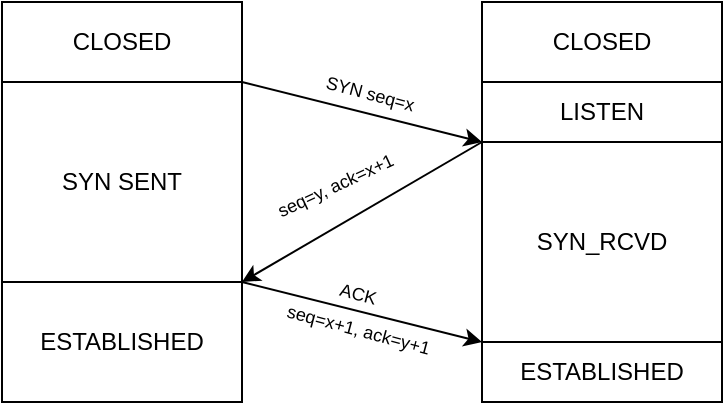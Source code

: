 <mxfile version="24.4.6" type="github">
  <diagram name="第 1 页" id="lxqsEcNkaPuK-fZSOA44">
    <mxGraphModel dx="842" dy="426" grid="1" gridSize="10" guides="1" tooltips="1" connect="1" arrows="1" fold="1" page="1" pageScale="1" pageWidth="1169" pageHeight="827" math="0" shadow="0">
      <root>
        <mxCell id="0" />
        <mxCell id="1" parent="0" />
        <mxCell id="_FQAXC7W-VBshnB_TiA--1" value="CLOSED" style="rounded=0;whiteSpace=wrap;html=1;" vertex="1" parent="1">
          <mxGeometry x="80" y="100" width="120" height="40" as="geometry" />
        </mxCell>
        <mxCell id="_FQAXC7W-VBshnB_TiA--2" value="CLOSED" style="rounded=0;whiteSpace=wrap;html=1;" vertex="1" parent="1">
          <mxGeometry x="320" y="100" width="120" height="40" as="geometry" />
        </mxCell>
        <mxCell id="_FQAXC7W-VBshnB_TiA--3" value="SYN SENT" style="rounded=0;whiteSpace=wrap;html=1;" vertex="1" parent="1">
          <mxGeometry x="80" y="140" width="120" height="100" as="geometry" />
        </mxCell>
        <mxCell id="_FQAXC7W-VBshnB_TiA--4" value="LISTEN" style="rounded=0;whiteSpace=wrap;html=1;" vertex="1" parent="1">
          <mxGeometry x="320" y="140" width="120" height="30" as="geometry" />
        </mxCell>
        <mxCell id="_FQAXC7W-VBshnB_TiA--6" value="ESTABLISHED" style="rounded=0;whiteSpace=wrap;html=1;" vertex="1" parent="1">
          <mxGeometry x="80" y="240" width="120" height="60" as="geometry" />
        </mxCell>
        <mxCell id="_FQAXC7W-VBshnB_TiA--20" value="" style="edgeStyle=orthogonalEdgeStyle;rounded=0;orthogonalLoop=1;jettySize=auto;html=1;" edge="1" parent="1" source="_FQAXC7W-VBshnB_TiA--7" target="_FQAXC7W-VBshnB_TiA--8">
          <mxGeometry relative="1" as="geometry" />
        </mxCell>
        <mxCell id="_FQAXC7W-VBshnB_TiA--7" value="ESTABLISHED" style="rounded=0;whiteSpace=wrap;html=1;" vertex="1" parent="1">
          <mxGeometry x="320" y="270" width="120" height="30" as="geometry" />
        </mxCell>
        <mxCell id="_FQAXC7W-VBshnB_TiA--8" value="SYN_RCVD" style="rounded=0;whiteSpace=wrap;html=1;" vertex="1" parent="1">
          <mxGeometry x="320" y="170" width="120" height="100" as="geometry" />
        </mxCell>
        <mxCell id="_FQAXC7W-VBshnB_TiA--10" value="" style="endArrow=classic;html=1;rounded=0;exitX=1;exitY=0;exitDx=0;exitDy=0;entryX=0;entryY=0;entryDx=0;entryDy=0;" edge="1" parent="1" source="_FQAXC7W-VBshnB_TiA--3" target="_FQAXC7W-VBshnB_TiA--8">
          <mxGeometry width="50" height="50" relative="1" as="geometry">
            <mxPoint x="290" y="200" as="sourcePoint" />
            <mxPoint x="340" y="150" as="targetPoint" />
          </mxGeometry>
        </mxCell>
        <mxCell id="_FQAXC7W-VBshnB_TiA--14" value="&lt;font style=&quot;font-size: 9px;&quot;&gt;SYN seq=x&lt;/font&gt;" style="edgeLabel;html=1;align=center;verticalAlign=middle;resizable=0;points=[];rotation=15;" vertex="1" connectable="0" parent="_FQAXC7W-VBshnB_TiA--10">
          <mxGeometry x="0.087" relative="1" as="geometry">
            <mxPoint x="-1" y="-12" as="offset" />
          </mxGeometry>
        </mxCell>
        <mxCell id="_FQAXC7W-VBshnB_TiA--11" value="" style="endArrow=classic;html=1;rounded=0;entryX=1;entryY=0;entryDx=0;entryDy=0;exitX=0;exitY=0;exitDx=0;exitDy=0;" edge="1" parent="1" source="_FQAXC7W-VBshnB_TiA--8" target="_FQAXC7W-VBshnB_TiA--6">
          <mxGeometry width="50" height="50" relative="1" as="geometry">
            <mxPoint x="250" y="235" as="sourcePoint" />
            <mxPoint x="300" y="185" as="targetPoint" />
          </mxGeometry>
        </mxCell>
        <mxCell id="_FQAXC7W-VBshnB_TiA--15" value="&lt;font style=&quot;font-size: 9px;&quot;&gt;SYN, ACK&lt;/font&gt;" style="edgeLabel;html=1;align=center;verticalAlign=middle;resizable=0;points=[];rotation=-25;" vertex="1" connectable="0" parent="_FQAXC7W-VBshnB_TiA--11">
          <mxGeometry x="-0.113" y="-3" relative="1" as="geometry">
            <mxPoint x="-25" y="-7" as="offset" />
          </mxGeometry>
        </mxCell>
        <mxCell id="_FQAXC7W-VBshnB_TiA--12" value="" style="endArrow=classic;html=1;rounded=0;entryX=0;entryY=1;entryDx=0;entryDy=0;exitX=1;exitY=1;exitDx=0;exitDy=0;" edge="1" parent="1" source="_FQAXC7W-VBshnB_TiA--3" target="_FQAXC7W-VBshnB_TiA--8">
          <mxGeometry width="50" height="50" relative="1" as="geometry">
            <mxPoint x="330" y="180" as="sourcePoint" />
            <mxPoint x="210" y="230" as="targetPoint" />
          </mxGeometry>
        </mxCell>
        <mxCell id="_FQAXC7W-VBshnB_TiA--18" value="&lt;font style=&quot;font-size: 9px;&quot;&gt;ACK&lt;/font&gt;" style="edgeLabel;html=1;align=center;verticalAlign=middle;resizable=0;points=[];rotation=15;" vertex="1" connectable="0" parent="_FQAXC7W-VBshnB_TiA--12">
          <mxGeometry x="-0.036" y="-1" relative="1" as="geometry">
            <mxPoint y="-11" as="offset" />
          </mxGeometry>
        </mxCell>
        <mxCell id="_FQAXC7W-VBshnB_TiA--17" value="&lt;font style=&quot;font-size: 9px;&quot;&gt;seq=y, ack=x+1&lt;/font&gt;" style="edgeLabel;html=1;align=center;verticalAlign=middle;resizable=0;points=[];rotation=-25;" vertex="1" connectable="0" parent="1">
          <mxGeometry x="244.001" y="170.002" as="geometry">
            <mxPoint x="-7.062" y="19.878" as="offset" />
          </mxGeometry>
        </mxCell>
        <mxCell id="_FQAXC7W-VBshnB_TiA--19" value="&lt;font style=&quot;font-size: 9px;&quot;&gt;seq=x+1, ack=y+1&lt;/font&gt;" style="edgeLabel;html=1;align=center;verticalAlign=middle;resizable=0;points=[];rotation=15;" vertex="1" connectable="0" parent="1">
          <mxGeometry x="279.997" y="271.995" as="geometry">
            <mxPoint x="-23.58" y="-2.999" as="offset" />
          </mxGeometry>
        </mxCell>
      </root>
    </mxGraphModel>
  </diagram>
</mxfile>
